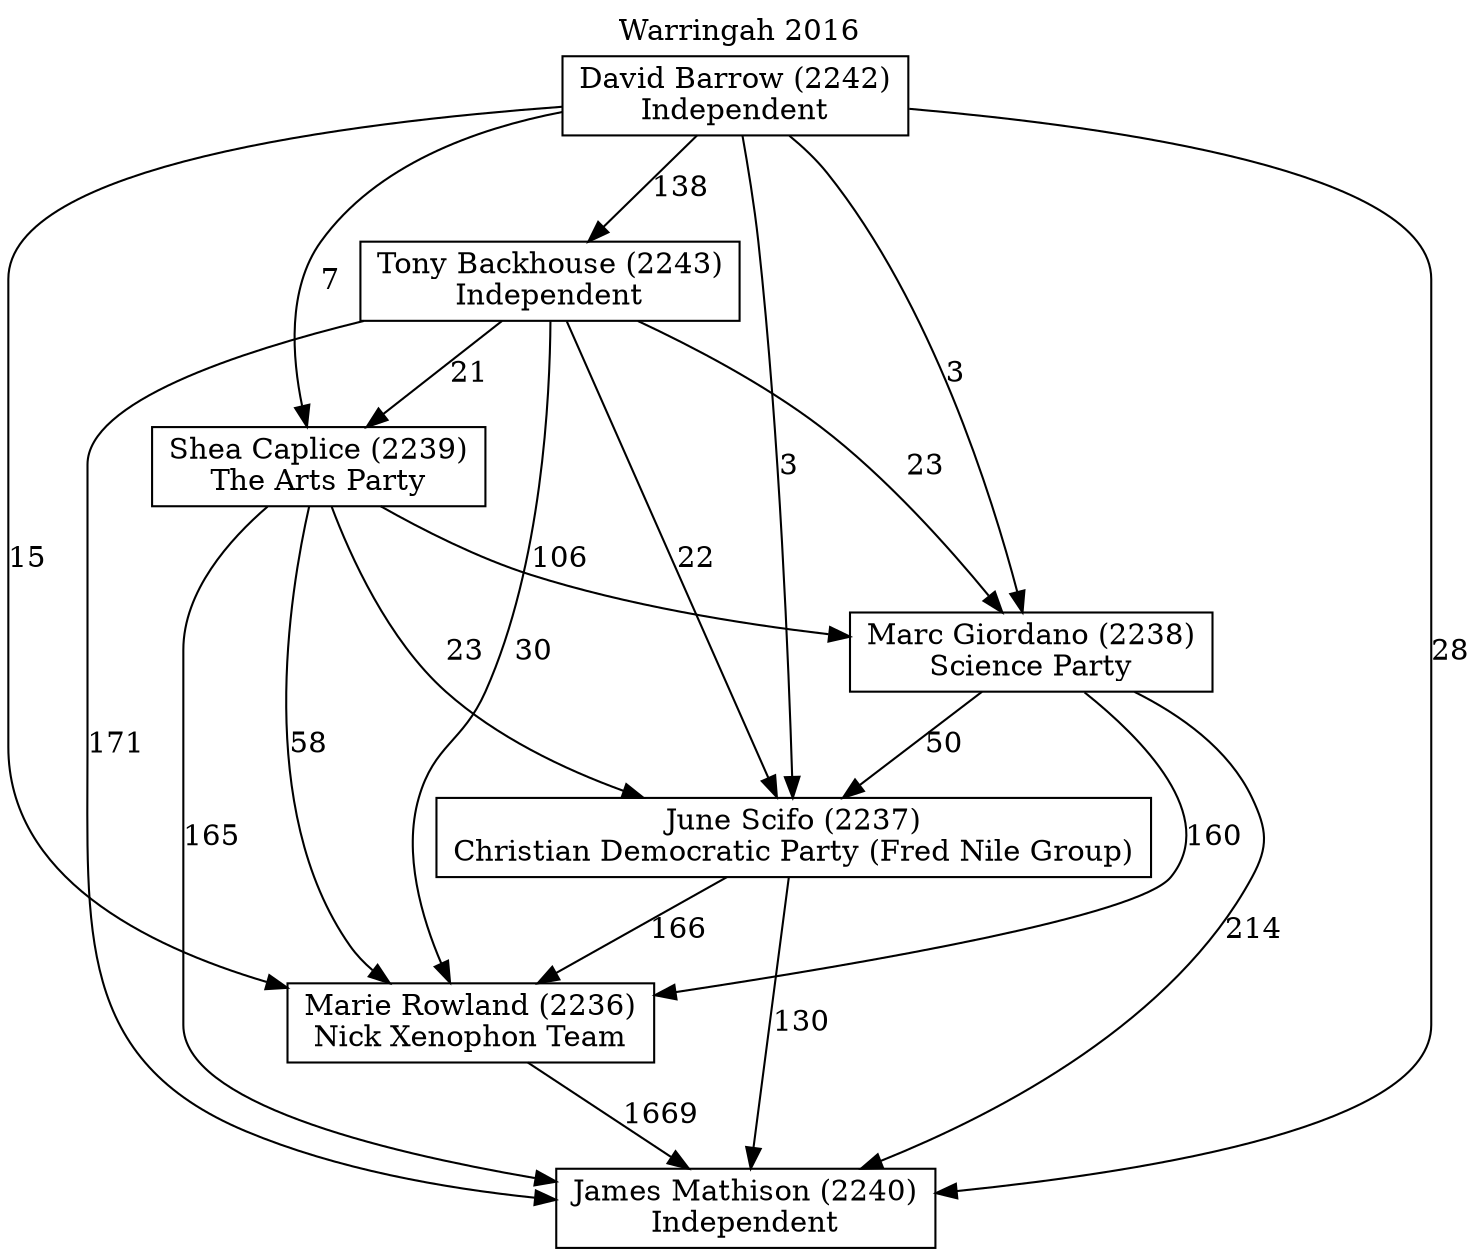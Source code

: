 // House preference flow
digraph "James Mathison (2240)_Warringah_2016" {
	graph [label="Warringah 2016" labelloc=t mclimit=10]
	node [shape=box]
	"Marc Giordano (2238)" [label="Marc Giordano (2238)
Science Party"]
	"June Scifo (2237)" [label="June Scifo (2237)
Christian Democratic Party (Fred Nile Group)"]
	"David Barrow (2242)" [label="David Barrow (2242)
Independent"]
	"Shea Caplice (2239)" [label="Shea Caplice (2239)
The Arts Party"]
	"Tony Backhouse (2243)" [label="Tony Backhouse (2243)
Independent"]
	"Marie Rowland (2236)" [label="Marie Rowland (2236)
Nick Xenophon Team"]
	"James Mathison (2240)" [label="James Mathison (2240)
Independent"]
	"David Barrow (2242)" -> "Shea Caplice (2239)" [label=7]
	"Shea Caplice (2239)" -> "June Scifo (2237)" [label=23]
	"Marc Giordano (2238)" -> "James Mathison (2240)" [label=214]
	"June Scifo (2237)" -> "James Mathison (2240)" [label=130]
	"Marc Giordano (2238)" -> "Marie Rowland (2236)" [label=160]
	"David Barrow (2242)" -> "James Mathison (2240)" [label=28]
	"Marie Rowland (2236)" -> "James Mathison (2240)" [label=1669]
	"Shea Caplice (2239)" -> "Marc Giordano (2238)" [label=106]
	"David Barrow (2242)" -> "June Scifo (2237)" [label=3]
	"Tony Backhouse (2243)" -> "Marc Giordano (2238)" [label=23]
	"David Barrow (2242)" -> "Marc Giordano (2238)" [label=3]
	"Shea Caplice (2239)" -> "James Mathison (2240)" [label=165]
	"Tony Backhouse (2243)" -> "June Scifo (2237)" [label=22]
	"Tony Backhouse (2243)" -> "James Mathison (2240)" [label=171]
	"Tony Backhouse (2243)" -> "Marie Rowland (2236)" [label=30]
	"David Barrow (2242)" -> "Marie Rowland (2236)" [label=15]
	"Tony Backhouse (2243)" -> "Shea Caplice (2239)" [label=21]
	"Marc Giordano (2238)" -> "June Scifo (2237)" [label=50]
	"June Scifo (2237)" -> "Marie Rowland (2236)" [label=166]
	"Shea Caplice (2239)" -> "Marie Rowland (2236)" [label=58]
	"David Barrow (2242)" -> "Tony Backhouse (2243)" [label=138]
}
